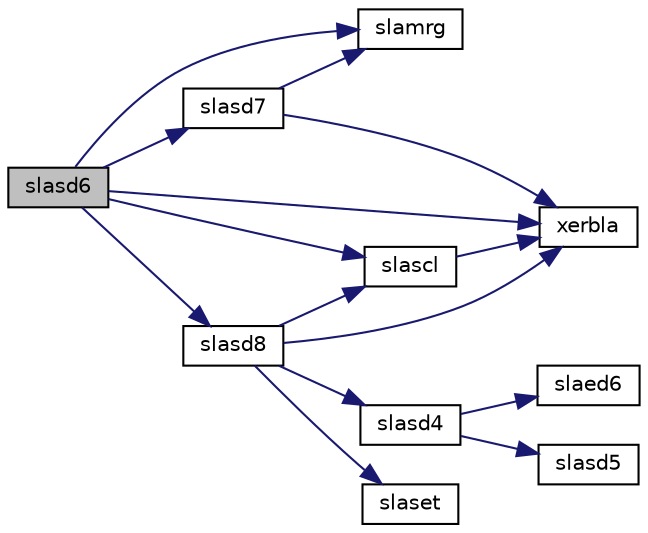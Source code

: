 digraph "slasd6"
{
 // LATEX_PDF_SIZE
  edge [fontname="Helvetica",fontsize="10",labelfontname="Helvetica",labelfontsize="10"];
  node [fontname="Helvetica",fontsize="10",shape=record];
  rankdir="LR";
  Node1 [label="slasd6",height=0.2,width=0.4,color="black", fillcolor="grey75", style="filled", fontcolor="black",tooltip="SLASD6 computes the SVD of an updated upper bidiagonal matrix obtained by merging two smaller ones by..."];
  Node1 -> Node2 [color="midnightblue",fontsize="10",style="solid",fontname="Helvetica"];
  Node2 [label="slamrg",height=0.2,width=0.4,color="black", fillcolor="white", style="filled",URL="$slamrg_8f.html#a08dba55e84b9c57fb48b15b92d2b9049",tooltip="SLAMRG creates a permutation list to merge the entries of two independently sorted sets into a single..."];
  Node1 -> Node3 [color="midnightblue",fontsize="10",style="solid",fontname="Helvetica"];
  Node3 [label="slascl",height=0.2,width=0.4,color="black", fillcolor="white", style="filled",URL="$slascl_8f.html#a11e6ce67ce97ca5b0a3a7bc5645a09d9",tooltip="SLASCL multiplies a general rectangular matrix by a real scalar defined as cto/cfrom."];
  Node3 -> Node4 [color="midnightblue",fontsize="10",style="solid",fontname="Helvetica"];
  Node4 [label="xerbla",height=0.2,width=0.4,color="black", fillcolor="white", style="filled",URL="$xerbla_8f.html#a377ee61015baf8dea7770b3a404b1c07",tooltip="XERBLA"];
  Node1 -> Node5 [color="midnightblue",fontsize="10",style="solid",fontname="Helvetica"];
  Node5 [label="slasd7",height=0.2,width=0.4,color="black", fillcolor="white", style="filled",URL="$slasd7_8f.html#a506889eb5029bb8325b9b2ac02a62bce",tooltip="SLASD7 merges the two sets of singular values together into a single sorted set. Then it tries to def..."];
  Node5 -> Node2 [color="midnightblue",fontsize="10",style="solid",fontname="Helvetica"];
  Node5 -> Node4 [color="midnightblue",fontsize="10",style="solid",fontname="Helvetica"];
  Node1 -> Node6 [color="midnightblue",fontsize="10",style="solid",fontname="Helvetica"];
  Node6 [label="slasd8",height=0.2,width=0.4,color="black", fillcolor="white", style="filled",URL="$slasd8_8f.html#ac4e0b8da65a5d9493e17f46cd010e6cc",tooltip="SLASD8 finds the square roots of the roots of the secular equation, and stores, for each element in D..."];
  Node6 -> Node3 [color="midnightblue",fontsize="10",style="solid",fontname="Helvetica"];
  Node6 -> Node7 [color="midnightblue",fontsize="10",style="solid",fontname="Helvetica"];
  Node7 [label="slasd4",height=0.2,width=0.4,color="black", fillcolor="white", style="filled",URL="$slasd4_8f.html#a6680aa4ad62702cd9a00d7530c8ab53a",tooltip="SLASD4 computes the square root of the i-th updated eigenvalue of a positive symmetric rank-one modif..."];
  Node7 -> Node8 [color="midnightblue",fontsize="10",style="solid",fontname="Helvetica"];
  Node8 [label="slaed6",height=0.2,width=0.4,color="black", fillcolor="white", style="filled",URL="$slaed6_8f.html#af5919aeb57bc9c8153d7ae9f0ecc3276",tooltip="SLAED6 used by SSTEDC. Computes one Newton step in solution of the secular equation."];
  Node7 -> Node9 [color="midnightblue",fontsize="10",style="solid",fontname="Helvetica"];
  Node9 [label="slasd5",height=0.2,width=0.4,color="black", fillcolor="white", style="filled",URL="$slasd5_8f.html#a19de62ad22e8492c93ac450198557d05",tooltip="SLASD5 computes the square root of the i-th eigenvalue of a positive symmetric rank-one modification ..."];
  Node6 -> Node10 [color="midnightblue",fontsize="10",style="solid",fontname="Helvetica"];
  Node10 [label="slaset",height=0.2,width=0.4,color="black", fillcolor="white", style="filled",URL="$slaset_8f.html#a6174184453f17ad7cc3488044325d5ac",tooltip="SLASET initializes the off-diagonal elements and the diagonal elements of a matrix to given values."];
  Node6 -> Node4 [color="midnightblue",fontsize="10",style="solid",fontname="Helvetica"];
  Node1 -> Node4 [color="midnightblue",fontsize="10",style="solid",fontname="Helvetica"];
}
